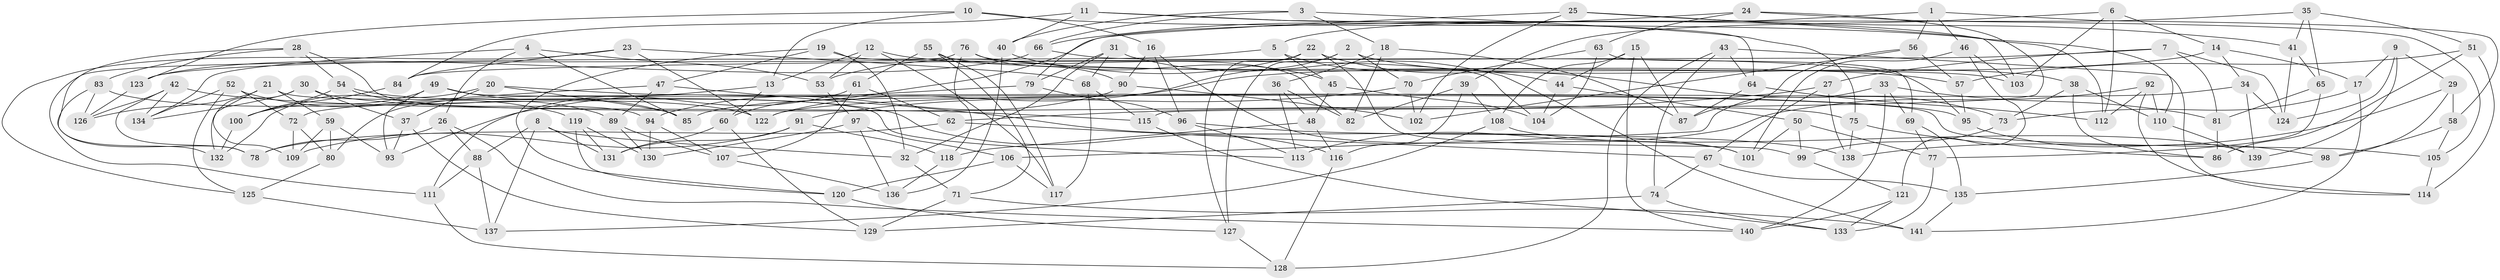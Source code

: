 // coarse degree distribution, {3: 0.2857142857142857, 5: 0.14285714285714285, 4: 0.26785714285714285, 8: 0.08928571428571429, 6: 0.05357142857142857, 11: 0.05357142857142857, 9: 0.03571428571428571, 15: 0.017857142857142856, 7: 0.017857142857142856, 19: 0.017857142857142856, 10: 0.017857142857142856}
// Generated by graph-tools (version 1.1) at 2025/03/03/04/25 22:03:36]
// undirected, 141 vertices, 282 edges
graph export_dot {
graph [start="1"]
  node [color=gray90,style=filled];
  1;
  2;
  3;
  4;
  5;
  6;
  7;
  8;
  9;
  10;
  11;
  12;
  13;
  14;
  15;
  16;
  17;
  18;
  19;
  20;
  21;
  22;
  23;
  24;
  25;
  26;
  27;
  28;
  29;
  30;
  31;
  32;
  33;
  34;
  35;
  36;
  37;
  38;
  39;
  40;
  41;
  42;
  43;
  44;
  45;
  46;
  47;
  48;
  49;
  50;
  51;
  52;
  53;
  54;
  55;
  56;
  57;
  58;
  59;
  60;
  61;
  62;
  63;
  64;
  65;
  66;
  67;
  68;
  69;
  70;
  71;
  72;
  73;
  74;
  75;
  76;
  77;
  78;
  79;
  80;
  81;
  82;
  83;
  84;
  85;
  86;
  87;
  88;
  89;
  90;
  91;
  92;
  93;
  94;
  95;
  96;
  97;
  98;
  99;
  100;
  101;
  102;
  103;
  104;
  105;
  106;
  107;
  108;
  109;
  110;
  111;
  112;
  113;
  114;
  115;
  116;
  117;
  118;
  119;
  120;
  121;
  122;
  123;
  124;
  125;
  126;
  127;
  128;
  129;
  130;
  131;
  132;
  133;
  134;
  135;
  136;
  137;
  138;
  139;
  140;
  141;
  1 -- 58;
  1 -- 56;
  1 -- 5;
  1 -- 46;
  2 -- 122;
  2 -- 70;
  2 -- 127;
  2 -- 38;
  3 -- 66;
  3 -- 18;
  3 -- 40;
  3 -- 75;
  4 -- 53;
  4 -- 134;
  4 -- 85;
  4 -- 26;
  5 -- 123;
  5 -- 44;
  5 -- 45;
  6 -- 39;
  6 -- 103;
  6 -- 112;
  6 -- 14;
  7 -- 27;
  7 -- 84;
  7 -- 81;
  7 -- 124;
  8 -- 137;
  8 -- 32;
  8 -- 131;
  8 -- 88;
  9 -- 29;
  9 -- 139;
  9 -- 124;
  9 -- 17;
  10 -- 123;
  10 -- 13;
  10 -- 16;
  10 -- 110;
  11 -- 112;
  11 -- 64;
  11 -- 40;
  11 -- 84;
  12 -- 13;
  12 -- 117;
  12 -- 53;
  12 -- 57;
  13 -- 80;
  13 -- 60;
  14 -- 17;
  14 -- 34;
  14 -- 85;
  15 -- 140;
  15 -- 44;
  15 -- 87;
  15 -- 108;
  16 -- 96;
  16 -- 101;
  16 -- 90;
  17 -- 141;
  17 -- 73;
  18 -- 36;
  18 -- 82;
  18 -- 87;
  19 -- 120;
  19 -- 32;
  19 -- 47;
  19 -- 104;
  20 -- 95;
  20 -- 37;
  20 -- 85;
  20 -- 132;
  21 -- 109;
  21 -- 126;
  21 -- 113;
  21 -- 59;
  22 -- 127;
  22 -- 53;
  22 -- 99;
  22 -- 73;
  23 -- 84;
  23 -- 68;
  23 -- 125;
  23 -- 122;
  24 -- 115;
  24 -- 63;
  24 -- 105;
  24 -- 66;
  25 -- 103;
  25 -- 79;
  25 -- 41;
  25 -- 102;
  26 -- 88;
  26 -- 78;
  26 -- 140;
  27 -- 62;
  27 -- 138;
  27 -- 67;
  28 -- 83;
  28 -- 94;
  28 -- 54;
  28 -- 78;
  29 -- 98;
  29 -- 58;
  29 -- 138;
  30 -- 134;
  30 -- 75;
  30 -- 37;
  30 -- 132;
  31 -- 68;
  31 -- 79;
  31 -- 141;
  31 -- 32;
  32 -- 71;
  33 -- 69;
  33 -- 106;
  33 -- 140;
  33 -- 81;
  34 -- 122;
  34 -- 124;
  34 -- 139;
  35 -- 65;
  35 -- 51;
  35 -- 41;
  35 -- 60;
  36 -- 48;
  36 -- 113;
  36 -- 82;
  37 -- 129;
  37 -- 93;
  38 -- 86;
  38 -- 110;
  38 -- 73;
  39 -- 82;
  39 -- 108;
  39 -- 116;
  40 -- 45;
  40 -- 136;
  41 -- 65;
  41 -- 124;
  42 -- 78;
  42 -- 134;
  42 -- 126;
  42 -- 115;
  43 -- 74;
  43 -- 64;
  43 -- 128;
  43 -- 114;
  44 -- 104;
  44 -- 50;
  45 -- 48;
  45 -- 104;
  46 -- 101;
  46 -- 121;
  46 -- 103;
  47 -- 72;
  47 -- 101;
  47 -- 89;
  48 -- 116;
  48 -- 118;
  49 -- 85;
  49 -- 100;
  49 -- 93;
  49 -- 105;
  50 -- 101;
  50 -- 77;
  50 -- 99;
  51 -- 86;
  51 -- 57;
  51 -- 114;
  52 -- 134;
  52 -- 119;
  52 -- 72;
  52 -- 125;
  53 -- 97;
  54 -- 116;
  54 -- 100;
  54 -- 89;
  55 -- 82;
  55 -- 61;
  55 -- 71;
  55 -- 117;
  56 -- 87;
  56 -- 102;
  56 -- 57;
  57 -- 95;
  58 -- 98;
  58 -- 105;
  59 -- 93;
  59 -- 80;
  59 -- 109;
  60 -- 129;
  60 -- 131;
  61 -- 111;
  61 -- 107;
  61 -- 62;
  62 -- 67;
  62 -- 78;
  63 -- 70;
  63 -- 69;
  63 -- 104;
  64 -- 112;
  64 -- 87;
  65 -- 77;
  65 -- 81;
  66 -- 95;
  66 -- 123;
  67 -- 135;
  67 -- 74;
  68 -- 117;
  68 -- 115;
  69 -- 77;
  69 -- 135;
  70 -- 91;
  70 -- 102;
  71 -- 141;
  71 -- 129;
  72 -- 80;
  72 -- 109;
  73 -- 99;
  74 -- 133;
  74 -- 129;
  75 -- 86;
  75 -- 138;
  76 -- 90;
  76 -- 118;
  76 -- 111;
  76 -- 103;
  77 -- 133;
  79 -- 96;
  79 -- 93;
  80 -- 125;
  81 -- 86;
  83 -- 126;
  83 -- 132;
  83 -- 122;
  84 -- 100;
  88 -- 111;
  88 -- 137;
  89 -- 130;
  89 -- 107;
  90 -- 94;
  90 -- 102;
  91 -- 109;
  91 -- 131;
  91 -- 118;
  92 -- 112;
  92 -- 114;
  92 -- 110;
  92 -- 113;
  94 -- 130;
  94 -- 107;
  95 -- 98;
  96 -- 138;
  96 -- 113;
  97 -- 130;
  97 -- 136;
  97 -- 106;
  98 -- 135;
  99 -- 121;
  100 -- 132;
  105 -- 114;
  106 -- 120;
  106 -- 117;
  107 -- 136;
  108 -- 139;
  108 -- 137;
  110 -- 139;
  111 -- 128;
  115 -- 133;
  116 -- 128;
  118 -- 136;
  119 -- 130;
  119 -- 131;
  119 -- 120;
  120 -- 127;
  121 -- 133;
  121 -- 140;
  123 -- 126;
  125 -- 137;
  127 -- 128;
  135 -- 141;
}
